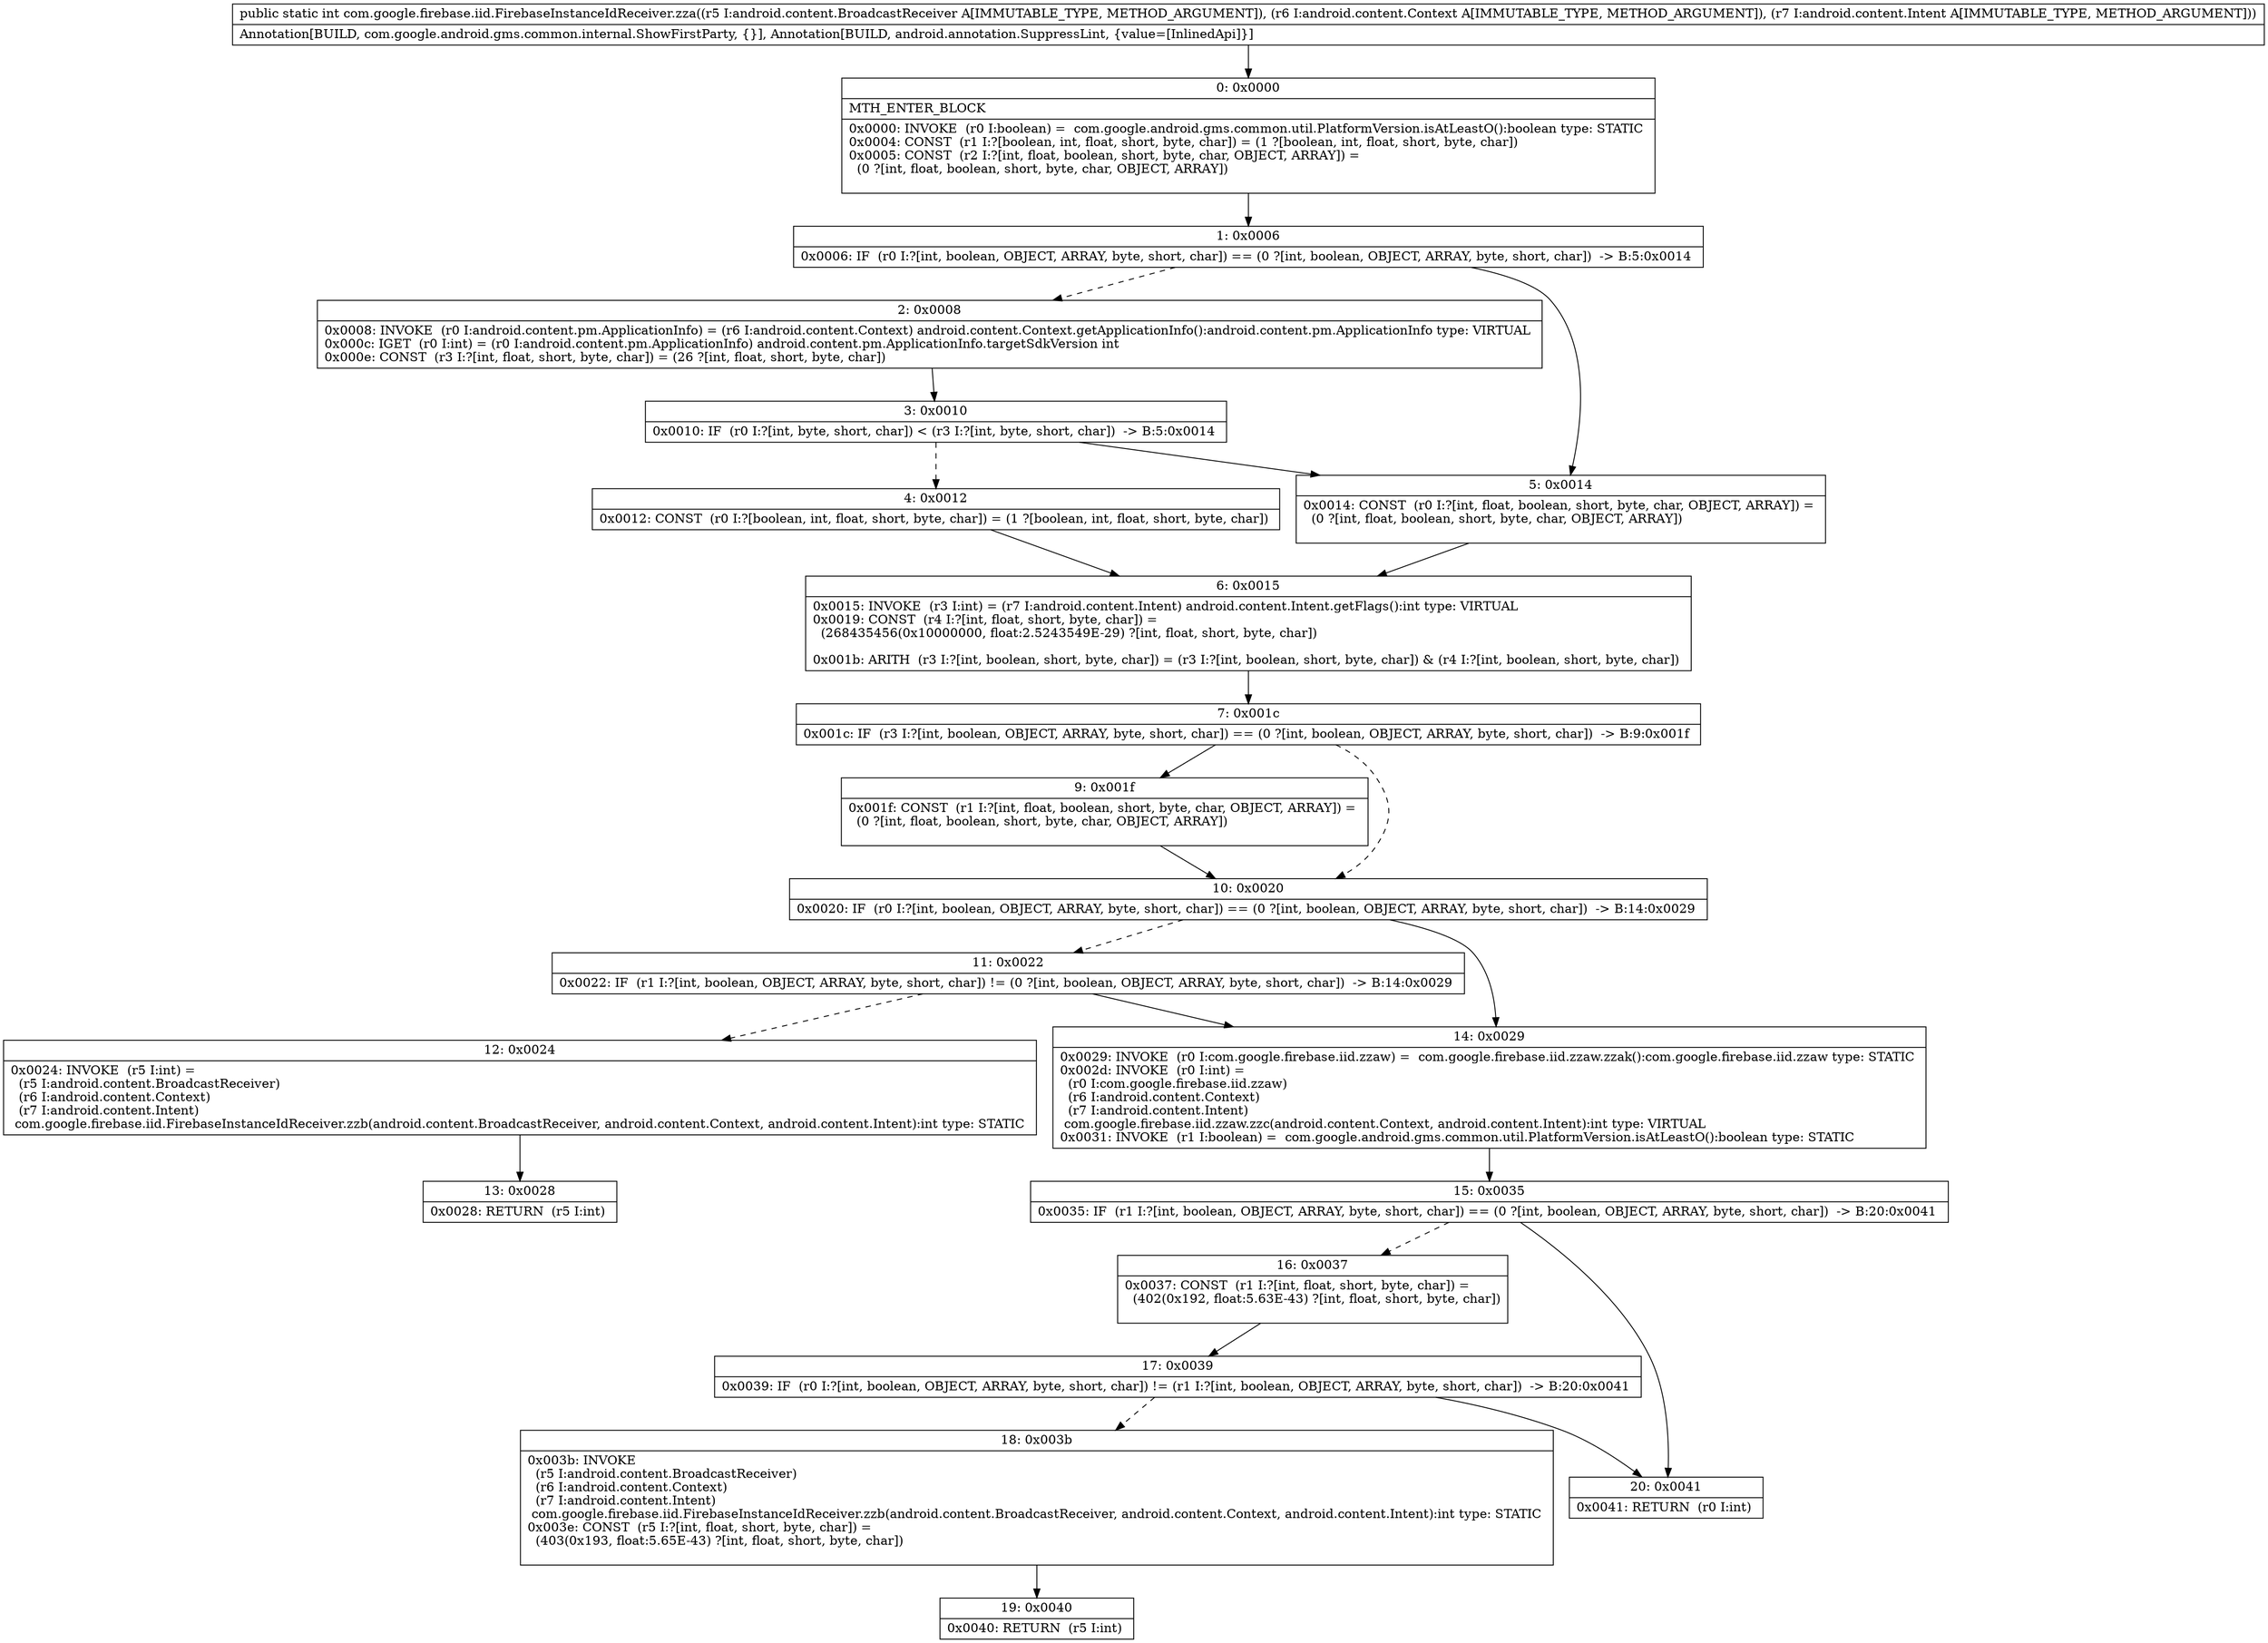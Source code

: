 digraph "CFG forcom.google.firebase.iid.FirebaseInstanceIdReceiver.zza(Landroid\/content\/BroadcastReceiver;Landroid\/content\/Context;Landroid\/content\/Intent;)I" {
Node_0 [shape=record,label="{0\:\ 0x0000|MTH_ENTER_BLOCK\l|0x0000: INVOKE  (r0 I:boolean) =  com.google.android.gms.common.util.PlatformVersion.isAtLeastO():boolean type: STATIC \l0x0004: CONST  (r1 I:?[boolean, int, float, short, byte, char]) = (1 ?[boolean, int, float, short, byte, char]) \l0x0005: CONST  (r2 I:?[int, float, boolean, short, byte, char, OBJECT, ARRAY]) = \l  (0 ?[int, float, boolean, short, byte, char, OBJECT, ARRAY])\l \l}"];
Node_1 [shape=record,label="{1\:\ 0x0006|0x0006: IF  (r0 I:?[int, boolean, OBJECT, ARRAY, byte, short, char]) == (0 ?[int, boolean, OBJECT, ARRAY, byte, short, char])  \-\> B:5:0x0014 \l}"];
Node_2 [shape=record,label="{2\:\ 0x0008|0x0008: INVOKE  (r0 I:android.content.pm.ApplicationInfo) = (r6 I:android.content.Context) android.content.Context.getApplicationInfo():android.content.pm.ApplicationInfo type: VIRTUAL \l0x000c: IGET  (r0 I:int) = (r0 I:android.content.pm.ApplicationInfo) android.content.pm.ApplicationInfo.targetSdkVersion int \l0x000e: CONST  (r3 I:?[int, float, short, byte, char]) = (26 ?[int, float, short, byte, char]) \l}"];
Node_3 [shape=record,label="{3\:\ 0x0010|0x0010: IF  (r0 I:?[int, byte, short, char]) \< (r3 I:?[int, byte, short, char])  \-\> B:5:0x0014 \l}"];
Node_4 [shape=record,label="{4\:\ 0x0012|0x0012: CONST  (r0 I:?[boolean, int, float, short, byte, char]) = (1 ?[boolean, int, float, short, byte, char]) \l}"];
Node_5 [shape=record,label="{5\:\ 0x0014|0x0014: CONST  (r0 I:?[int, float, boolean, short, byte, char, OBJECT, ARRAY]) = \l  (0 ?[int, float, boolean, short, byte, char, OBJECT, ARRAY])\l \l}"];
Node_6 [shape=record,label="{6\:\ 0x0015|0x0015: INVOKE  (r3 I:int) = (r7 I:android.content.Intent) android.content.Intent.getFlags():int type: VIRTUAL \l0x0019: CONST  (r4 I:?[int, float, short, byte, char]) = \l  (268435456(0x10000000, float:2.5243549E\-29) ?[int, float, short, byte, char])\l \l0x001b: ARITH  (r3 I:?[int, boolean, short, byte, char]) = (r3 I:?[int, boolean, short, byte, char]) & (r4 I:?[int, boolean, short, byte, char]) \l}"];
Node_7 [shape=record,label="{7\:\ 0x001c|0x001c: IF  (r3 I:?[int, boolean, OBJECT, ARRAY, byte, short, char]) == (0 ?[int, boolean, OBJECT, ARRAY, byte, short, char])  \-\> B:9:0x001f \l}"];
Node_9 [shape=record,label="{9\:\ 0x001f|0x001f: CONST  (r1 I:?[int, float, boolean, short, byte, char, OBJECT, ARRAY]) = \l  (0 ?[int, float, boolean, short, byte, char, OBJECT, ARRAY])\l \l}"];
Node_10 [shape=record,label="{10\:\ 0x0020|0x0020: IF  (r0 I:?[int, boolean, OBJECT, ARRAY, byte, short, char]) == (0 ?[int, boolean, OBJECT, ARRAY, byte, short, char])  \-\> B:14:0x0029 \l}"];
Node_11 [shape=record,label="{11\:\ 0x0022|0x0022: IF  (r1 I:?[int, boolean, OBJECT, ARRAY, byte, short, char]) != (0 ?[int, boolean, OBJECT, ARRAY, byte, short, char])  \-\> B:14:0x0029 \l}"];
Node_12 [shape=record,label="{12\:\ 0x0024|0x0024: INVOKE  (r5 I:int) = \l  (r5 I:android.content.BroadcastReceiver)\l  (r6 I:android.content.Context)\l  (r7 I:android.content.Intent)\l com.google.firebase.iid.FirebaseInstanceIdReceiver.zzb(android.content.BroadcastReceiver, android.content.Context, android.content.Intent):int type: STATIC \l}"];
Node_13 [shape=record,label="{13\:\ 0x0028|0x0028: RETURN  (r5 I:int) \l}"];
Node_14 [shape=record,label="{14\:\ 0x0029|0x0029: INVOKE  (r0 I:com.google.firebase.iid.zzaw) =  com.google.firebase.iid.zzaw.zzak():com.google.firebase.iid.zzaw type: STATIC \l0x002d: INVOKE  (r0 I:int) = \l  (r0 I:com.google.firebase.iid.zzaw)\l  (r6 I:android.content.Context)\l  (r7 I:android.content.Intent)\l com.google.firebase.iid.zzaw.zzc(android.content.Context, android.content.Intent):int type: VIRTUAL \l0x0031: INVOKE  (r1 I:boolean) =  com.google.android.gms.common.util.PlatformVersion.isAtLeastO():boolean type: STATIC \l}"];
Node_15 [shape=record,label="{15\:\ 0x0035|0x0035: IF  (r1 I:?[int, boolean, OBJECT, ARRAY, byte, short, char]) == (0 ?[int, boolean, OBJECT, ARRAY, byte, short, char])  \-\> B:20:0x0041 \l}"];
Node_16 [shape=record,label="{16\:\ 0x0037|0x0037: CONST  (r1 I:?[int, float, short, byte, char]) = \l  (402(0x192, float:5.63E\-43) ?[int, float, short, byte, char])\l \l}"];
Node_17 [shape=record,label="{17\:\ 0x0039|0x0039: IF  (r0 I:?[int, boolean, OBJECT, ARRAY, byte, short, char]) != (r1 I:?[int, boolean, OBJECT, ARRAY, byte, short, char])  \-\> B:20:0x0041 \l}"];
Node_18 [shape=record,label="{18\:\ 0x003b|0x003b: INVOKE  \l  (r5 I:android.content.BroadcastReceiver)\l  (r6 I:android.content.Context)\l  (r7 I:android.content.Intent)\l com.google.firebase.iid.FirebaseInstanceIdReceiver.zzb(android.content.BroadcastReceiver, android.content.Context, android.content.Intent):int type: STATIC \l0x003e: CONST  (r5 I:?[int, float, short, byte, char]) = \l  (403(0x193, float:5.65E\-43) ?[int, float, short, byte, char])\l \l}"];
Node_19 [shape=record,label="{19\:\ 0x0040|0x0040: RETURN  (r5 I:int) \l}"];
Node_20 [shape=record,label="{20\:\ 0x0041|0x0041: RETURN  (r0 I:int) \l}"];
MethodNode[shape=record,label="{public static int com.google.firebase.iid.FirebaseInstanceIdReceiver.zza((r5 I:android.content.BroadcastReceiver A[IMMUTABLE_TYPE, METHOD_ARGUMENT]), (r6 I:android.content.Context A[IMMUTABLE_TYPE, METHOD_ARGUMENT]), (r7 I:android.content.Intent A[IMMUTABLE_TYPE, METHOD_ARGUMENT]))  | Annotation[BUILD, com.google.android.gms.common.internal.ShowFirstParty, \{\}], Annotation[BUILD, android.annotation.SuppressLint, \{value=[InlinedApi]\}]\l}"];
MethodNode -> Node_0;
Node_0 -> Node_1;
Node_1 -> Node_2[style=dashed];
Node_1 -> Node_5;
Node_2 -> Node_3;
Node_3 -> Node_4[style=dashed];
Node_3 -> Node_5;
Node_4 -> Node_6;
Node_5 -> Node_6;
Node_6 -> Node_7;
Node_7 -> Node_9;
Node_7 -> Node_10[style=dashed];
Node_9 -> Node_10;
Node_10 -> Node_11[style=dashed];
Node_10 -> Node_14;
Node_11 -> Node_12[style=dashed];
Node_11 -> Node_14;
Node_12 -> Node_13;
Node_14 -> Node_15;
Node_15 -> Node_16[style=dashed];
Node_15 -> Node_20;
Node_16 -> Node_17;
Node_17 -> Node_18[style=dashed];
Node_17 -> Node_20;
Node_18 -> Node_19;
}

